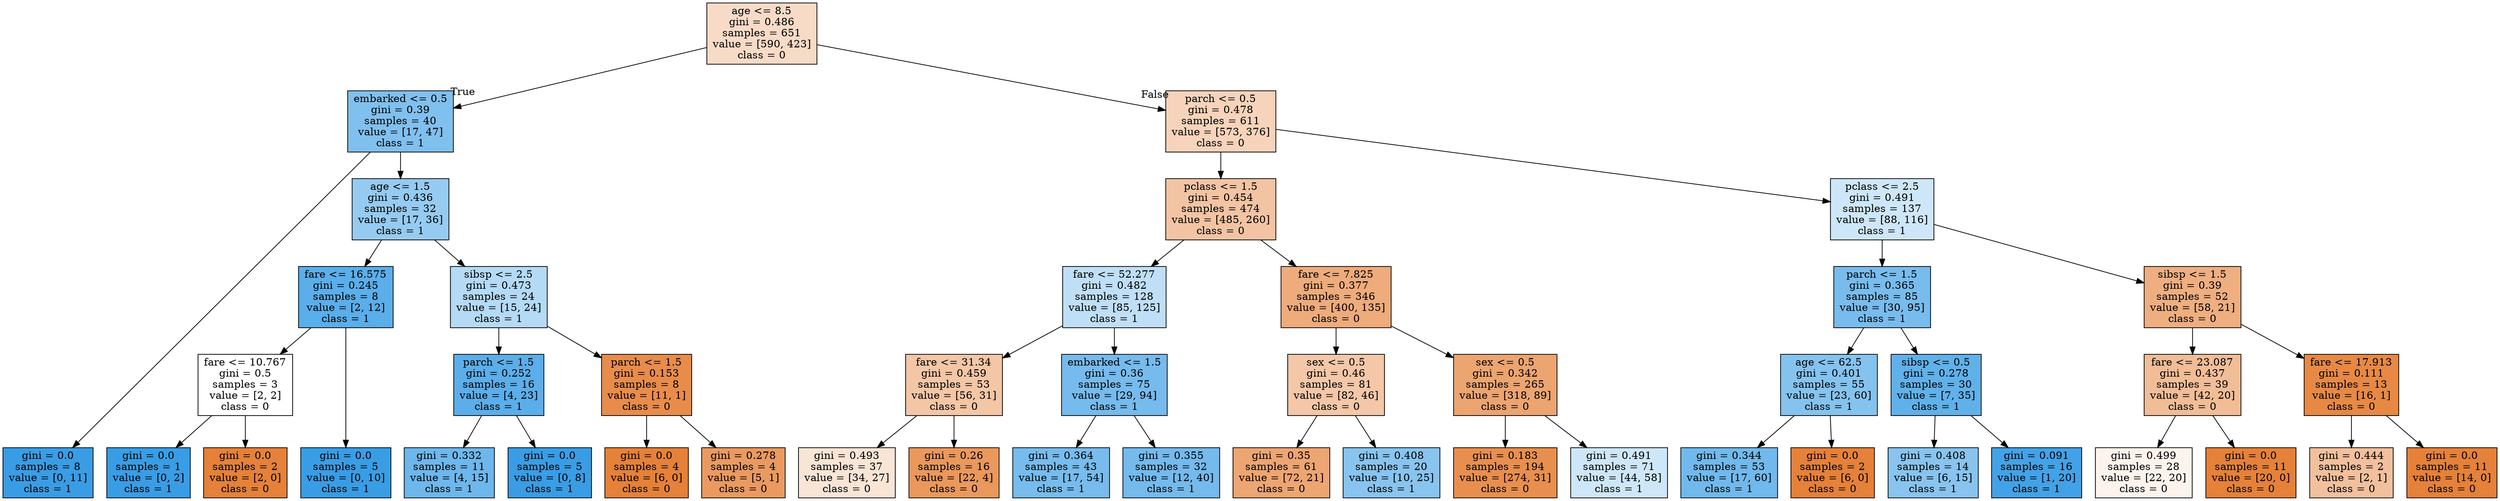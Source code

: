 digraph Tree {
node [shape=box, style="filled", color="black"] ;
graph [ranksep=equally, splines=polyline] ;
0 [label="age <= 8.5\ngini = 0.486\nsamples = 651\nvalue = [590, 423]\nclass = 0", fillcolor="#e5813948"] ;
1 [label="embarked <= 0.5\ngini = 0.39\nsamples = 40\nvalue = [17, 47]\nclass = 1", fillcolor="#399de5a3"] ;
0 -> 1 [labeldistance=2.5, labelangle=45, headlabel="True"] ;
2 [label="gini = 0.0\nsamples = 8\nvalue = [0, 11]\nclass = 1", fillcolor="#399de5ff"] ;
1 -> 2 ;
3 [label="age <= 1.5\ngini = 0.436\nsamples = 32\nvalue = [17, 36]\nclass = 1", fillcolor="#399de587"] ;
1 -> 3 ;
4 [label="fare <= 16.575\ngini = 0.245\nsamples = 8\nvalue = [2, 12]\nclass = 1", fillcolor="#399de5d4"] ;
3 -> 4 ;
5 [label="fare <= 10.767\ngini = 0.5\nsamples = 3\nvalue = [2, 2]\nclass = 0", fillcolor="#e5813900"] ;
4 -> 5 ;
6 [label="gini = 0.0\nsamples = 1\nvalue = [0, 2]\nclass = 1", fillcolor="#399de5ff"] ;
5 -> 6 ;
7 [label="gini = 0.0\nsamples = 2\nvalue = [2, 0]\nclass = 0", fillcolor="#e58139ff"] ;
5 -> 7 ;
8 [label="gini = 0.0\nsamples = 5\nvalue = [0, 10]\nclass = 1", fillcolor="#399de5ff"] ;
4 -> 8 ;
9 [label="sibsp <= 2.5\ngini = 0.473\nsamples = 24\nvalue = [15, 24]\nclass = 1", fillcolor="#399de560"] ;
3 -> 9 ;
10 [label="parch <= 1.5\ngini = 0.252\nsamples = 16\nvalue = [4, 23]\nclass = 1", fillcolor="#399de5d3"] ;
9 -> 10 ;
11 [label="gini = 0.332\nsamples = 11\nvalue = [4, 15]\nclass = 1", fillcolor="#399de5bb"] ;
10 -> 11 ;
12 [label="gini = 0.0\nsamples = 5\nvalue = [0, 8]\nclass = 1", fillcolor="#399de5ff"] ;
10 -> 12 ;
13 [label="parch <= 1.5\ngini = 0.153\nsamples = 8\nvalue = [11, 1]\nclass = 0", fillcolor="#e58139e8"] ;
9 -> 13 ;
14 [label="gini = 0.0\nsamples = 4\nvalue = [6, 0]\nclass = 0", fillcolor="#e58139ff"] ;
13 -> 14 ;
15 [label="gini = 0.278\nsamples = 4\nvalue = [5, 1]\nclass = 0", fillcolor="#e58139cc"] ;
13 -> 15 ;
16 [label="parch <= 0.5\ngini = 0.478\nsamples = 611\nvalue = [573, 376]\nclass = 0", fillcolor="#e5813958"] ;
0 -> 16 [labeldistance=2.5, labelangle=-45, headlabel="False"] ;
17 [label="pclass <= 1.5\ngini = 0.454\nsamples = 474\nvalue = [485, 260]\nclass = 0", fillcolor="#e5813976"] ;
16 -> 17 ;
18 [label="fare <= 52.277\ngini = 0.482\nsamples = 128\nvalue = [85, 125]\nclass = 1", fillcolor="#399de552"] ;
17 -> 18 ;
19 [label="fare <= 31.34\ngini = 0.459\nsamples = 53\nvalue = [56, 31]\nclass = 0", fillcolor="#e5813972"] ;
18 -> 19 ;
20 [label="gini = 0.493\nsamples = 37\nvalue = [34, 27]\nclass = 0", fillcolor="#e5813934"] ;
19 -> 20 ;
21 [label="gini = 0.26\nsamples = 16\nvalue = [22, 4]\nclass = 0", fillcolor="#e58139d1"] ;
19 -> 21 ;
22 [label="embarked <= 1.5\ngini = 0.36\nsamples = 75\nvalue = [29, 94]\nclass = 1", fillcolor="#399de5b0"] ;
18 -> 22 ;
23 [label="gini = 0.364\nsamples = 43\nvalue = [17, 54]\nclass = 1", fillcolor="#399de5af"] ;
22 -> 23 ;
24 [label="gini = 0.355\nsamples = 32\nvalue = [12, 40]\nclass = 1", fillcolor="#399de5b3"] ;
22 -> 24 ;
25 [label="fare <= 7.825\ngini = 0.377\nsamples = 346\nvalue = [400, 135]\nclass = 0", fillcolor="#e58139a9"] ;
17 -> 25 ;
26 [label="sex <= 0.5\ngini = 0.46\nsamples = 81\nvalue = [82, 46]\nclass = 0", fillcolor="#e5813970"] ;
25 -> 26 ;
27 [label="gini = 0.35\nsamples = 61\nvalue = [72, 21]\nclass = 0", fillcolor="#e58139b5"] ;
26 -> 27 ;
28 [label="gini = 0.408\nsamples = 20\nvalue = [10, 25]\nclass = 1", fillcolor="#399de599"] ;
26 -> 28 ;
29 [label="sex <= 0.5\ngini = 0.342\nsamples = 265\nvalue = [318, 89]\nclass = 0", fillcolor="#e58139b8"] ;
25 -> 29 ;
30 [label="gini = 0.183\nsamples = 194\nvalue = [274, 31]\nclass = 0", fillcolor="#e58139e2"] ;
29 -> 30 ;
31 [label="gini = 0.491\nsamples = 71\nvalue = [44, 58]\nclass = 1", fillcolor="#399de53e"] ;
29 -> 31 ;
32 [label="pclass <= 2.5\ngini = 0.491\nsamples = 137\nvalue = [88, 116]\nclass = 1", fillcolor="#399de53e"] ;
16 -> 32 ;
33 [label="parch <= 1.5\ngini = 0.365\nsamples = 85\nvalue = [30, 95]\nclass = 1", fillcolor="#399de5ae"] ;
32 -> 33 ;
34 [label="age <= 62.5\ngini = 0.401\nsamples = 55\nvalue = [23, 60]\nclass = 1", fillcolor="#399de59d"] ;
33 -> 34 ;
35 [label="gini = 0.344\nsamples = 53\nvalue = [17, 60]\nclass = 1", fillcolor="#399de5b7"] ;
34 -> 35 ;
36 [label="gini = 0.0\nsamples = 2\nvalue = [6, 0]\nclass = 0", fillcolor="#e58139ff"] ;
34 -> 36 ;
37 [label="sibsp <= 0.5\ngini = 0.278\nsamples = 30\nvalue = [7, 35]\nclass = 1", fillcolor="#399de5cc"] ;
33 -> 37 ;
38 [label="gini = 0.408\nsamples = 14\nvalue = [6, 15]\nclass = 1", fillcolor="#399de599"] ;
37 -> 38 ;
39 [label="gini = 0.091\nsamples = 16\nvalue = [1, 20]\nclass = 1", fillcolor="#399de5f2"] ;
37 -> 39 ;
40 [label="sibsp <= 1.5\ngini = 0.39\nsamples = 52\nvalue = [58, 21]\nclass = 0", fillcolor="#e58139a3"] ;
32 -> 40 ;
41 [label="fare <= 23.087\ngini = 0.437\nsamples = 39\nvalue = [42, 20]\nclass = 0", fillcolor="#e5813986"] ;
40 -> 41 ;
42 [label="gini = 0.499\nsamples = 28\nvalue = [22, 20]\nclass = 0", fillcolor="#e5813917"] ;
41 -> 42 ;
43 [label="gini = 0.0\nsamples = 11\nvalue = [20, 0]\nclass = 0", fillcolor="#e58139ff"] ;
41 -> 43 ;
44 [label="fare <= 17.913\ngini = 0.111\nsamples = 13\nvalue = [16, 1]\nclass = 0", fillcolor="#e58139ef"] ;
40 -> 44 ;
45 [label="gini = 0.444\nsamples = 2\nvalue = [2, 1]\nclass = 0", fillcolor="#e581397f"] ;
44 -> 45 ;
46 [label="gini = 0.0\nsamples = 11\nvalue = [14, 0]\nclass = 0", fillcolor="#e58139ff"] ;
44 -> 46 ;
{rank=same ; 0} ;
{rank=same ; 1; 16} ;
{rank=same ; 3; 17; 32} ;
{rank=same ; 4; 9; 18; 25; 33; 40} ;
{rank=same ; 5; 10; 13; 19; 22; 26; 29; 34; 37; 41; 44} ;
{rank=same ; 2; 6; 7; 8; 11; 12; 14; 15; 20; 21; 23; 24; 27; 28; 30; 31; 35; 36; 38; 39; 42; 43; 45; 46} ;
}